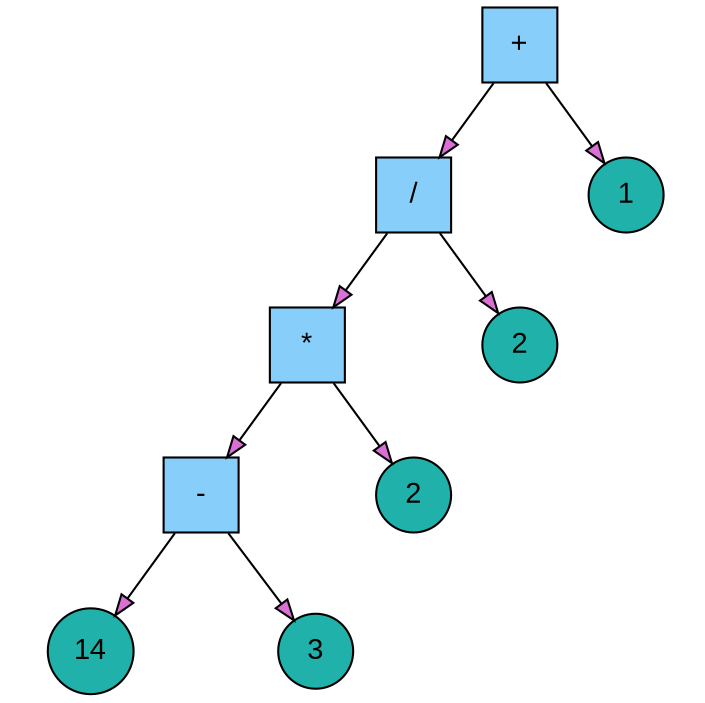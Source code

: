digraph BST {
    ratio = 1.0;
    node [style=filled]
    node [fontname=Arial]
    edge [arrowType=normal]
    edge [fillcolor=orchid]
    rootLLLL[label="14",shape=circle,fillcolor=lightseagreen]
    rootLLLR[label="3",shape=circle,fillcolor=lightseagreen]
    rootLLL [label="-",shape=square,fillcolor=lightskyblue]
    rootLLL -> rootLLLL
    rootLLL -> rootLLLR
    rootLLR[label="2",shape=circle,fillcolor=lightseagreen]
    rootLL [label="*",shape=square,fillcolor=lightskyblue]
    rootLL -> rootLLL
    rootLL -> rootLLR
    rootLR[label="2",shape=circle,fillcolor=lightseagreen]
    rootL [label="/",shape=square,fillcolor=lightskyblue]
    rootL -> rootLL
    rootL -> rootLR
    rootR[label="1",shape=circle,fillcolor=lightseagreen]
    root [label="+",shape=square,fillcolor=lightskyblue]
    root -> rootL
    root -> rootR
}
